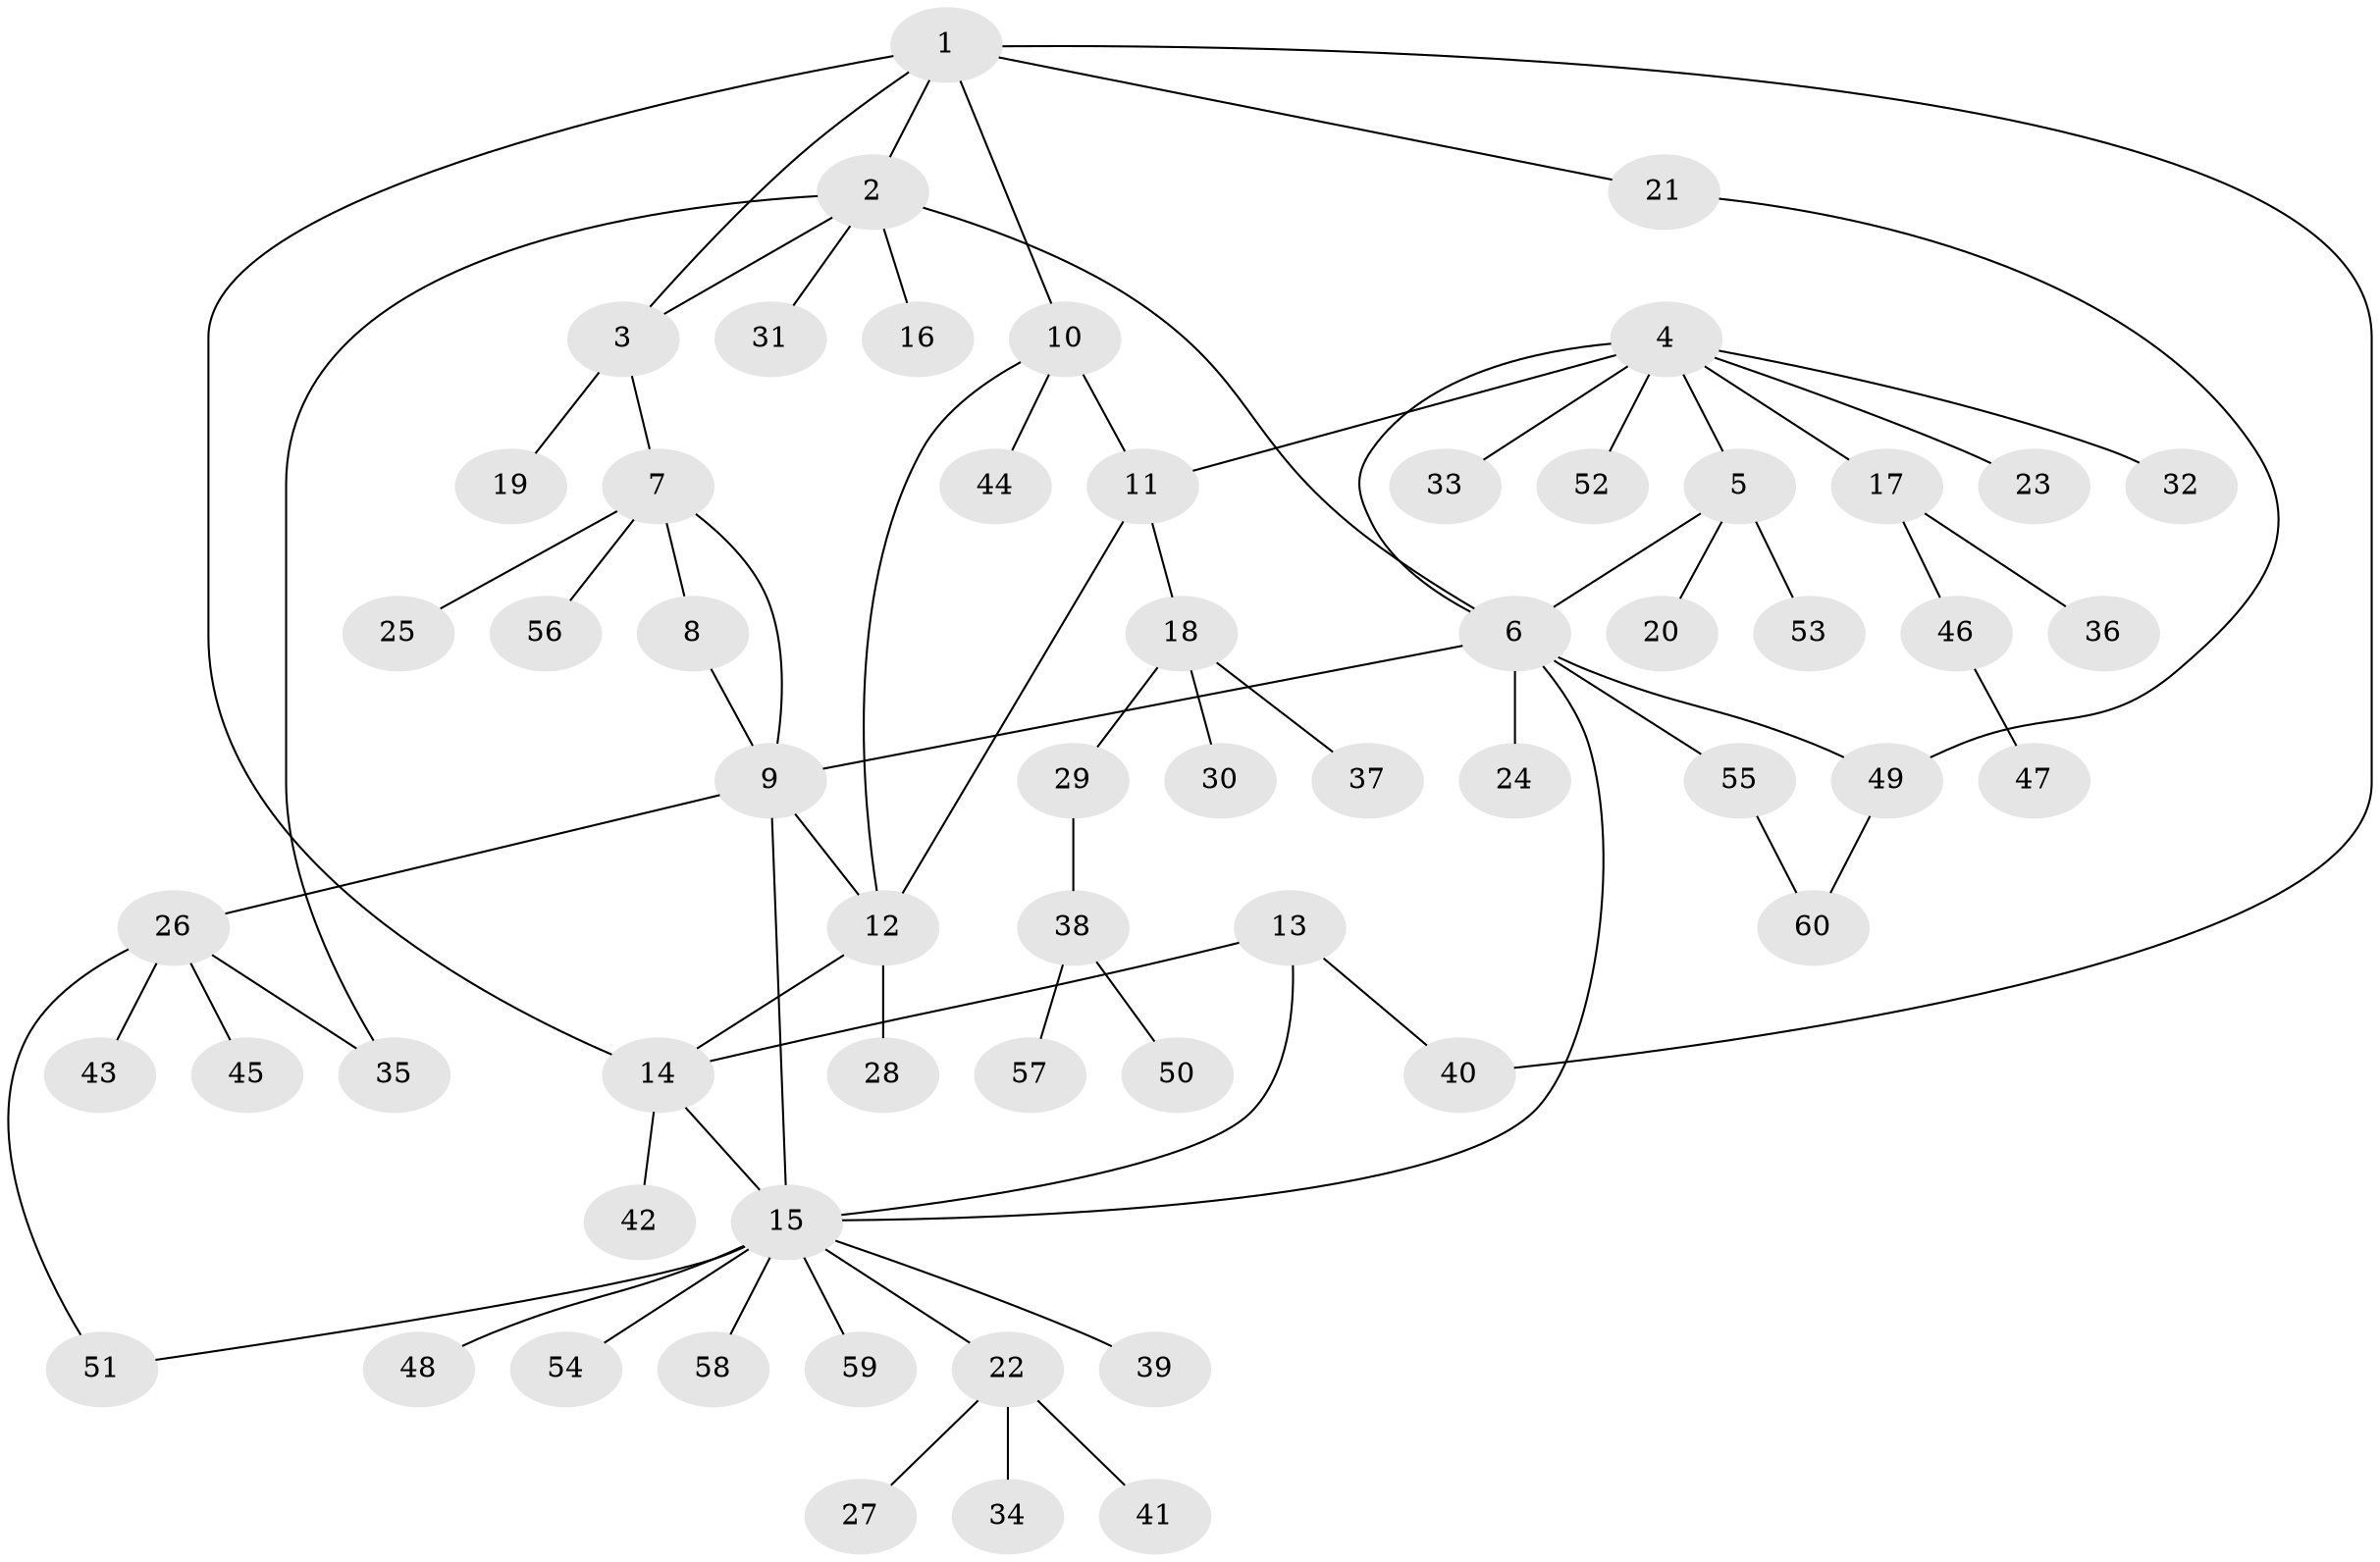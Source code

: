 // Generated by graph-tools (version 1.1) at 2025/50/03/09/25 03:50:43]
// undirected, 60 vertices, 75 edges
graph export_dot {
graph [start="1"]
  node [color=gray90,style=filled];
  1;
  2;
  3;
  4;
  5;
  6;
  7;
  8;
  9;
  10;
  11;
  12;
  13;
  14;
  15;
  16;
  17;
  18;
  19;
  20;
  21;
  22;
  23;
  24;
  25;
  26;
  27;
  28;
  29;
  30;
  31;
  32;
  33;
  34;
  35;
  36;
  37;
  38;
  39;
  40;
  41;
  42;
  43;
  44;
  45;
  46;
  47;
  48;
  49;
  50;
  51;
  52;
  53;
  54;
  55;
  56;
  57;
  58;
  59;
  60;
  1 -- 2;
  1 -- 3;
  1 -- 10;
  1 -- 14;
  1 -- 21;
  1 -- 40;
  2 -- 3;
  2 -- 6;
  2 -- 16;
  2 -- 31;
  2 -- 35;
  3 -- 7;
  3 -- 19;
  4 -- 5;
  4 -- 6;
  4 -- 11;
  4 -- 17;
  4 -- 23;
  4 -- 32;
  4 -- 33;
  4 -- 52;
  5 -- 6;
  5 -- 20;
  5 -- 53;
  6 -- 9;
  6 -- 15;
  6 -- 24;
  6 -- 49;
  6 -- 55;
  7 -- 8;
  7 -- 9;
  7 -- 25;
  7 -- 56;
  8 -- 9;
  9 -- 12;
  9 -- 15;
  9 -- 26;
  10 -- 11;
  10 -- 12;
  10 -- 44;
  11 -- 12;
  11 -- 18;
  12 -- 14;
  12 -- 28;
  13 -- 14;
  13 -- 15;
  13 -- 40;
  14 -- 15;
  14 -- 42;
  15 -- 22;
  15 -- 39;
  15 -- 48;
  15 -- 51;
  15 -- 54;
  15 -- 58;
  15 -- 59;
  17 -- 36;
  17 -- 46;
  18 -- 29;
  18 -- 30;
  18 -- 37;
  21 -- 49;
  22 -- 27;
  22 -- 34;
  22 -- 41;
  26 -- 35;
  26 -- 43;
  26 -- 45;
  26 -- 51;
  29 -- 38;
  38 -- 50;
  38 -- 57;
  46 -- 47;
  49 -- 60;
  55 -- 60;
}
